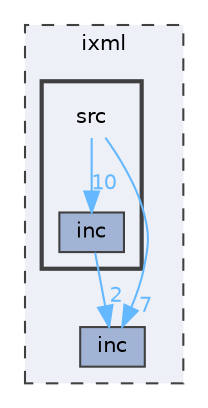 digraph "/Users/mylhyz/Downloads/libupnp-1.14.18/ixml/src"
{
 // LATEX_PDF_SIZE
  bgcolor="transparent";
  edge [fontname=Helvetica,fontsize=10,labelfontname=Helvetica,labelfontsize=10];
  node [fontname=Helvetica,fontsize=10,shape=box,height=0.2,width=0.4];
  compound=true
  subgraph clusterdir_31beb016aa6d7229478e8618a61a6722 {
    graph [ bgcolor="#edf0f7", pencolor="grey25", label="ixml", fontname=Helvetica,fontsize=10 style="filled,dashed", URL="dir_31beb016aa6d7229478e8618a61a6722.html",tooltip=""]
  dir_1aa09812ab337758aa4dbb0d92d67962 [label="inc", fillcolor="#a2b4d6", color="grey25", style="filled", URL="dir_1aa09812ab337758aa4dbb0d92d67962.html",tooltip=""];
  subgraph clusterdir_6f78653fe853c3b7b7e771f4dba979ec {
    graph [ bgcolor="#edf0f7", pencolor="grey25", label="", fontname=Helvetica,fontsize=10 style="filled,bold", URL="dir_6f78653fe853c3b7b7e771f4dba979ec.html",tooltip=""]
    dir_6f78653fe853c3b7b7e771f4dba979ec [shape=plaintext, label="src"];
  dir_2e84def452b87cd6daaa0bcefd6429cf [label="inc", fillcolor="#a2b4d6", color="grey25", style="filled", URL="dir_2e84def452b87cd6daaa0bcefd6429cf.html",tooltip=""];
  }
  }
  dir_6f78653fe853c3b7b7e771f4dba979ec->dir_1aa09812ab337758aa4dbb0d92d67962 [headlabel="7", labeldistance=1.5 headhref="dir_000018_000007.html" href="dir_000018_000007.html" color="steelblue1" fontcolor="steelblue1"];
  dir_6f78653fe853c3b7b7e771f4dba979ec->dir_2e84def452b87cd6daaa0bcefd6429cf [headlabel="10", labeldistance=1.5 headhref="dir_000018_000008.html" href="dir_000018_000008.html" color="steelblue1" fontcolor="steelblue1"];
  dir_2e84def452b87cd6daaa0bcefd6429cf->dir_1aa09812ab337758aa4dbb0d92d67962 [headlabel="2", labeldistance=1.5 headhref="dir_000008_000007.html" href="dir_000008_000007.html" color="steelblue1" fontcolor="steelblue1"];
}
